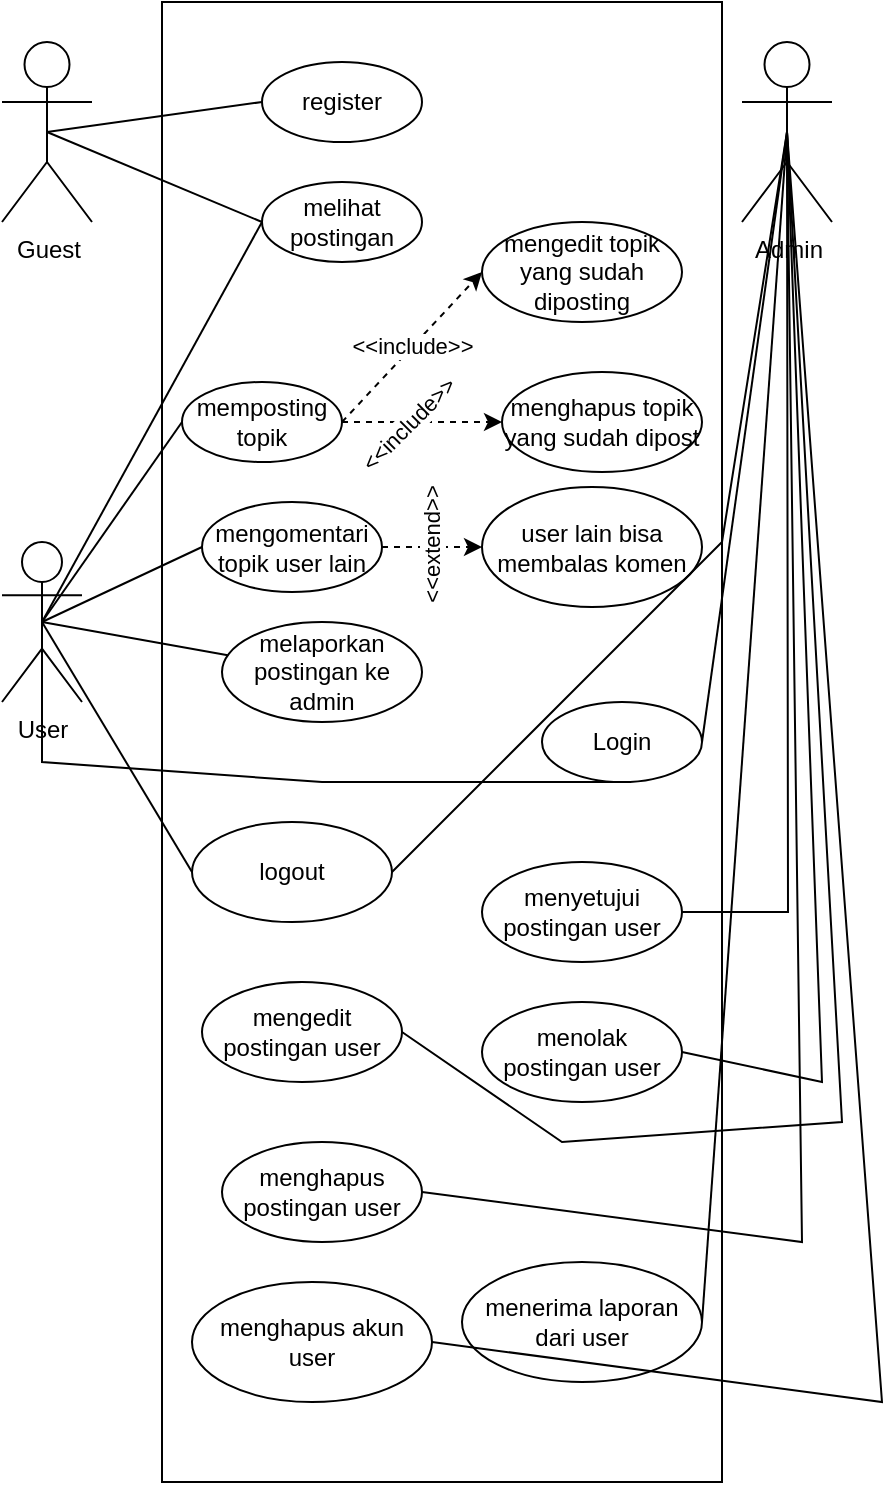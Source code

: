 <mxfile version="24.8.2">
  <diagram name="Page-1" id="6F2WhUSDlNfzBR0nmPo2">
    <mxGraphModel dx="993" dy="674" grid="1" gridSize="10" guides="1" tooltips="1" connect="1" arrows="1" fold="1" page="1" pageScale="1" pageWidth="850" pageHeight="1100" math="0" shadow="0">
      <root>
        <mxCell id="0" />
        <mxCell id="1" parent="0" />
        <mxCell id="Vrjz6l26XljX4hClCdZC-11" style="rounded=0;orthogonalLoop=1;jettySize=auto;html=1;exitX=0.5;exitY=0.5;exitDx=0;exitDy=0;exitPerimeter=0;entryX=0;entryY=0.5;entryDx=0;entryDy=0;endArrow=none;endFill=0;" edge="1" parent="1" source="Vrjz6l26XljX4hClCdZC-1" target="Vrjz6l26XljX4hClCdZC-10">
          <mxGeometry relative="1" as="geometry" />
        </mxCell>
        <mxCell id="Vrjz6l26XljX4hClCdZC-13" style="rounded=0;orthogonalLoop=1;jettySize=auto;html=1;exitX=0.5;exitY=0.5;exitDx=0;exitDy=0;exitPerimeter=0;entryX=0;entryY=0.5;entryDx=0;entryDy=0;endArrow=none;endFill=0;" edge="1" parent="1" source="Vrjz6l26XljX4hClCdZC-1" target="Vrjz6l26XljX4hClCdZC-12">
          <mxGeometry relative="1" as="geometry" />
        </mxCell>
        <mxCell id="Vrjz6l26XljX4hClCdZC-1" value="Guest" style="shape=umlActor;verticalLabelPosition=bottom;verticalAlign=top;html=1;outlineConnect=0;" vertex="1" parent="1">
          <mxGeometry x="160" y="240" width="45" height="90" as="geometry" />
        </mxCell>
        <mxCell id="Vrjz6l26XljX4hClCdZC-8" style="rounded=0;orthogonalLoop=1;jettySize=auto;html=1;exitX=0.5;exitY=0.5;exitDx=0;exitDy=0;exitPerimeter=0;entryX=0.5;entryY=1;entryDx=0;entryDy=0;endArrow=none;endFill=0;" edge="1" parent="1" source="Vrjz6l26XljX4hClCdZC-2" target="Vrjz6l26XljX4hClCdZC-7">
          <mxGeometry relative="1" as="geometry">
            <Array as="points">
              <mxPoint x="180" y="600" />
              <mxPoint x="320" y="610" />
            </Array>
          </mxGeometry>
        </mxCell>
        <mxCell id="Vrjz6l26XljX4hClCdZC-16" style="rounded=0;orthogonalLoop=1;jettySize=auto;html=1;exitX=0.5;exitY=0.5;exitDx=0;exitDy=0;exitPerimeter=0;entryX=0;entryY=0.5;entryDx=0;entryDy=0;endArrow=none;endFill=0;" edge="1" parent="1" source="Vrjz6l26XljX4hClCdZC-2" target="Vrjz6l26XljX4hClCdZC-12">
          <mxGeometry relative="1" as="geometry" />
        </mxCell>
        <mxCell id="Vrjz6l26XljX4hClCdZC-25" style="rounded=0;orthogonalLoop=1;jettySize=auto;html=1;exitX=0.5;exitY=0.5;exitDx=0;exitDy=0;exitPerimeter=0;entryX=0;entryY=0.5;entryDx=0;entryDy=0;endArrow=none;endFill=0;" edge="1" parent="1" source="Vrjz6l26XljX4hClCdZC-2" target="Vrjz6l26XljX4hClCdZC-24">
          <mxGeometry relative="1" as="geometry" />
        </mxCell>
        <mxCell id="Vrjz6l26XljX4hClCdZC-30" style="rounded=0;orthogonalLoop=1;jettySize=auto;html=1;exitX=0.5;exitY=0.5;exitDx=0;exitDy=0;exitPerimeter=0;endArrow=none;endFill=0;" edge="1" parent="1" source="Vrjz6l26XljX4hClCdZC-2" target="Vrjz6l26XljX4hClCdZC-29">
          <mxGeometry relative="1" as="geometry" />
        </mxCell>
        <mxCell id="Vrjz6l26XljX4hClCdZC-32" style="rounded=0;orthogonalLoop=1;jettySize=auto;html=1;exitX=0.5;exitY=0.5;exitDx=0;exitDy=0;exitPerimeter=0;entryX=0;entryY=0.5;entryDx=0;entryDy=0;endArrow=none;endFill=0;" edge="1" parent="1" source="Vrjz6l26XljX4hClCdZC-2" target="Vrjz6l26XljX4hClCdZC-31">
          <mxGeometry relative="1" as="geometry" />
        </mxCell>
        <mxCell id="Vrjz6l26XljX4hClCdZC-2" value="User&lt;div&gt;&lt;br&gt;&lt;/div&gt;" style="shape=umlActor;verticalLabelPosition=bottom;verticalAlign=top;html=1;outlineConnect=0;" vertex="1" parent="1">
          <mxGeometry x="160" y="490" width="40" height="80" as="geometry" />
        </mxCell>
        <mxCell id="Vrjz6l26XljX4hClCdZC-9" style="rounded=0;orthogonalLoop=1;jettySize=auto;html=1;exitX=0.5;exitY=0.5;exitDx=0;exitDy=0;exitPerimeter=0;entryX=1;entryY=0.5;entryDx=0;entryDy=0;endArrow=none;endFill=0;" edge="1" parent="1" source="Vrjz6l26XljX4hClCdZC-4" target="Vrjz6l26XljX4hClCdZC-7">
          <mxGeometry relative="1" as="geometry" />
        </mxCell>
        <mxCell id="Vrjz6l26XljX4hClCdZC-37" style="rounded=0;orthogonalLoop=1;jettySize=auto;html=1;exitX=0.5;exitY=0.5;exitDx=0;exitDy=0;exitPerimeter=0;entryX=1;entryY=0.5;entryDx=0;entryDy=0;endArrow=none;endFill=0;" edge="1" parent="1" source="Vrjz6l26XljX4hClCdZC-4" target="Vrjz6l26XljX4hClCdZC-33">
          <mxGeometry relative="1" as="geometry">
            <Array as="points">
              <mxPoint x="553" y="675" />
            </Array>
          </mxGeometry>
        </mxCell>
        <mxCell id="Vrjz6l26XljX4hClCdZC-38" style="rounded=0;orthogonalLoop=1;jettySize=auto;html=1;exitX=0.5;exitY=0.5;exitDx=0;exitDy=0;exitPerimeter=0;entryX=1;entryY=0.5;entryDx=0;entryDy=0;endArrow=none;endFill=0;" edge="1" parent="1" source="Vrjz6l26XljX4hClCdZC-4" target="Vrjz6l26XljX4hClCdZC-34">
          <mxGeometry relative="1" as="geometry">
            <Array as="points">
              <mxPoint x="570" y="760" />
            </Array>
          </mxGeometry>
        </mxCell>
        <mxCell id="Vrjz6l26XljX4hClCdZC-39" style="rounded=0;orthogonalLoop=1;jettySize=auto;html=1;exitX=0.5;exitY=0.5;exitDx=0;exitDy=0;exitPerimeter=0;entryX=1;entryY=0.5;entryDx=0;entryDy=0;endArrow=none;endFill=0;" edge="1" parent="1" source="Vrjz6l26XljX4hClCdZC-4" target="Vrjz6l26XljX4hClCdZC-35">
          <mxGeometry relative="1" as="geometry">
            <Array as="points">
              <mxPoint x="580" y="780" />
              <mxPoint x="440" y="790" />
            </Array>
          </mxGeometry>
        </mxCell>
        <mxCell id="Vrjz6l26XljX4hClCdZC-40" style="rounded=0;orthogonalLoop=1;jettySize=auto;html=1;exitX=0.5;exitY=0.5;exitDx=0;exitDy=0;exitPerimeter=0;entryX=1;entryY=0.5;entryDx=0;entryDy=0;endArrow=none;endFill=0;" edge="1" parent="1" source="Vrjz6l26XljX4hClCdZC-4" target="Vrjz6l26XljX4hClCdZC-36">
          <mxGeometry relative="1" as="geometry">
            <Array as="points">
              <mxPoint x="560" y="840" />
            </Array>
          </mxGeometry>
        </mxCell>
        <mxCell id="Vrjz6l26XljX4hClCdZC-43" style="rounded=0;orthogonalLoop=1;jettySize=auto;html=1;exitX=0.5;exitY=0.5;exitDx=0;exitDy=0;exitPerimeter=0;entryX=1;entryY=0.5;entryDx=0;entryDy=0;endArrow=none;endFill=0;" edge="1" parent="1" source="Vrjz6l26XljX4hClCdZC-4" target="Vrjz6l26XljX4hClCdZC-41">
          <mxGeometry relative="1" as="geometry" />
        </mxCell>
        <mxCell id="Vrjz6l26XljX4hClCdZC-46" style="rounded=0;orthogonalLoop=1;jettySize=auto;html=1;exitX=0.5;exitY=0.5;exitDx=0;exitDy=0;exitPerimeter=0;entryX=1;entryY=0.5;entryDx=0;entryDy=0;endArrow=none;endFill=0;" edge="1" parent="1" source="Vrjz6l26XljX4hClCdZC-4" target="Vrjz6l26XljX4hClCdZC-42">
          <mxGeometry relative="1" as="geometry">
            <Array as="points">
              <mxPoint x="600" y="920" />
            </Array>
          </mxGeometry>
        </mxCell>
        <mxCell id="Vrjz6l26XljX4hClCdZC-47" style="rounded=0;orthogonalLoop=1;jettySize=auto;html=1;exitX=0.5;exitY=0.5;exitDx=0;exitDy=0;exitPerimeter=0;entryX=1;entryY=0.5;entryDx=0;entryDy=0;endArrow=none;endFill=0;" edge="1" parent="1" source="Vrjz6l26XljX4hClCdZC-4" target="Vrjz6l26XljX4hClCdZC-31">
          <mxGeometry relative="1" as="geometry">
            <Array as="points">
              <mxPoint x="520" y="490" />
              <mxPoint x="450" y="560" />
            </Array>
          </mxGeometry>
        </mxCell>
        <mxCell id="Vrjz6l26XljX4hClCdZC-4" value="Admin" style="shape=umlActor;verticalLabelPosition=bottom;verticalAlign=top;html=1;outlineConnect=0;" vertex="1" parent="1">
          <mxGeometry x="530" y="240" width="45" height="90" as="geometry" />
        </mxCell>
        <mxCell id="Vrjz6l26XljX4hClCdZC-6" value="" style="rounded=0;whiteSpace=wrap;html=1;fillColor=none;" vertex="1" parent="1">
          <mxGeometry x="240" y="220" width="280" height="740" as="geometry" />
        </mxCell>
        <mxCell id="Vrjz6l26XljX4hClCdZC-7" value="Login" style="shape=ellipse;html=1;dashed=0;whiteSpace=wrap;perimeter=ellipsePerimeter;fillColor=none;" vertex="1" parent="1">
          <mxGeometry x="430" y="570" width="80" height="40" as="geometry" />
        </mxCell>
        <mxCell id="Vrjz6l26XljX4hClCdZC-10" value="register" style="shape=ellipse;html=1;dashed=0;whiteSpace=wrap;perimeter=ellipsePerimeter;fillColor=none;" vertex="1" parent="1">
          <mxGeometry x="290" y="250" width="80" height="40" as="geometry" />
        </mxCell>
        <mxCell id="Vrjz6l26XljX4hClCdZC-12" value="melihat&lt;div&gt;postingan&lt;/div&gt;" style="shape=ellipse;html=1;dashed=0;whiteSpace=wrap;perimeter=ellipsePerimeter;fillColor=none;" vertex="1" parent="1">
          <mxGeometry x="290" y="310" width="80" height="40" as="geometry" />
        </mxCell>
        <mxCell id="Vrjz6l26XljX4hClCdZC-19" style="rounded=0;orthogonalLoop=1;jettySize=auto;html=1;exitX=1;exitY=0.5;exitDx=0;exitDy=0;entryX=0;entryY=0.5;entryDx=0;entryDy=0;dashed=1;" edge="1" parent="1" source="Vrjz6l26XljX4hClCdZC-14" target="Vrjz6l26XljX4hClCdZC-17">
          <mxGeometry relative="1" as="geometry" />
        </mxCell>
        <mxCell id="Vrjz6l26XljX4hClCdZC-20" value="&amp;lt;&amp;lt;include&amp;gt;&amp;gt;" style="edgeLabel;html=1;align=center;verticalAlign=middle;resizable=0;points=[];rotation=-45;" vertex="1" connectable="0" parent="Vrjz6l26XljX4hClCdZC-19">
          <mxGeometry x="-0.178" y="-1" relative="1" as="geometry">
            <mxPoint as="offset" />
          </mxGeometry>
        </mxCell>
        <mxCell id="Vrjz6l26XljX4hClCdZC-22" style="rounded=0;orthogonalLoop=1;jettySize=auto;html=1;exitX=1;exitY=0.5;exitDx=0;exitDy=0;entryX=0;entryY=0.5;entryDx=0;entryDy=0;dashed=1;" edge="1" parent="1" source="Vrjz6l26XljX4hClCdZC-14" target="Vrjz6l26XljX4hClCdZC-21">
          <mxGeometry relative="1" as="geometry" />
        </mxCell>
        <mxCell id="Vrjz6l26XljX4hClCdZC-23" value="&amp;lt;&amp;lt;include&amp;gt;&amp;gt;" style="edgeLabel;html=1;align=center;verticalAlign=middle;resizable=0;points=[];" vertex="1" connectable="0" parent="Vrjz6l26XljX4hClCdZC-22">
          <mxGeometry x="0.024" relative="1" as="geometry">
            <mxPoint x="-1" as="offset" />
          </mxGeometry>
        </mxCell>
        <mxCell id="Vrjz6l26XljX4hClCdZC-14" value="memposting&lt;div&gt;topik&lt;/div&gt;" style="shape=ellipse;html=1;dashed=0;whiteSpace=wrap;perimeter=ellipsePerimeter;fillColor=none;" vertex="1" parent="1">
          <mxGeometry x="250" y="410" width="80" height="40" as="geometry" />
        </mxCell>
        <mxCell id="Vrjz6l26XljX4hClCdZC-15" style="rounded=0;orthogonalLoop=1;jettySize=auto;html=1;exitX=0.5;exitY=0.5;exitDx=0;exitDy=0;exitPerimeter=0;entryX=0;entryY=0.5;entryDx=0;entryDy=0;endArrow=none;endFill=0;" edge="1" parent="1" source="Vrjz6l26XljX4hClCdZC-2" target="Vrjz6l26XljX4hClCdZC-14">
          <mxGeometry relative="1" as="geometry" />
        </mxCell>
        <mxCell id="Vrjz6l26XljX4hClCdZC-17" value="menghapus topik yang sudah dipost" style="shape=ellipse;html=1;dashed=0;whiteSpace=wrap;perimeter=ellipsePerimeter;fillColor=none;" vertex="1" parent="1">
          <mxGeometry x="410" y="405" width="100" height="50" as="geometry" />
        </mxCell>
        <mxCell id="Vrjz6l26XljX4hClCdZC-21" value="mengedit topik&lt;div&gt;yang sudah diposting&lt;/div&gt;" style="shape=ellipse;html=1;dashed=0;whiteSpace=wrap;perimeter=ellipsePerimeter;fillColor=none;" vertex="1" parent="1">
          <mxGeometry x="400" y="330" width="100" height="50" as="geometry" />
        </mxCell>
        <mxCell id="Vrjz6l26XljX4hClCdZC-27" style="edgeStyle=orthogonalEdgeStyle;rounded=0;orthogonalLoop=1;jettySize=auto;html=1;exitX=1;exitY=0.5;exitDx=0;exitDy=0;entryX=0;entryY=0.5;entryDx=0;entryDy=0;dashed=1;" edge="1" parent="1" source="Vrjz6l26XljX4hClCdZC-24" target="Vrjz6l26XljX4hClCdZC-26">
          <mxGeometry relative="1" as="geometry" />
        </mxCell>
        <mxCell id="Vrjz6l26XljX4hClCdZC-28" value="&amp;lt;&amp;lt;extend&amp;gt;&amp;gt;" style="edgeLabel;html=1;align=center;verticalAlign=middle;resizable=0;points=[];rotation=-90;" vertex="1" connectable="0" parent="Vrjz6l26XljX4hClCdZC-27">
          <mxGeometry x="-0.003" y="1" relative="1" as="geometry">
            <mxPoint as="offset" />
          </mxGeometry>
        </mxCell>
        <mxCell id="Vrjz6l26XljX4hClCdZC-24" value="mengomentari&lt;div&gt;topik user lain&lt;/div&gt;" style="shape=ellipse;html=1;dashed=0;whiteSpace=wrap;perimeter=ellipsePerimeter;fillColor=none;" vertex="1" parent="1">
          <mxGeometry x="260" y="470" width="90" height="45" as="geometry" />
        </mxCell>
        <mxCell id="Vrjz6l26XljX4hClCdZC-26" value="user lain bisa membalas komen" style="shape=ellipse;html=1;dashed=0;whiteSpace=wrap;perimeter=ellipsePerimeter;fillColor=none;" vertex="1" parent="1">
          <mxGeometry x="400" y="462.5" width="110" height="60" as="geometry" />
        </mxCell>
        <mxCell id="Vrjz6l26XljX4hClCdZC-29" value="melaporkan&lt;div&gt;postingan ke&lt;/div&gt;&lt;div&gt;admin&lt;/div&gt;" style="shape=ellipse;html=1;dashed=0;whiteSpace=wrap;perimeter=ellipsePerimeter;fillColor=none;" vertex="1" parent="1">
          <mxGeometry x="270" y="530" width="100" height="50" as="geometry" />
        </mxCell>
        <mxCell id="Vrjz6l26XljX4hClCdZC-31" value="logout" style="shape=ellipse;html=1;dashed=0;whiteSpace=wrap;perimeter=ellipsePerimeter;fillColor=none;" vertex="1" parent="1">
          <mxGeometry x="255" y="630" width="100" height="50" as="geometry" />
        </mxCell>
        <mxCell id="Vrjz6l26XljX4hClCdZC-33" value="menyetujui postingan user" style="shape=ellipse;html=1;dashed=0;whiteSpace=wrap;perimeter=ellipsePerimeter;fillColor=none;" vertex="1" parent="1">
          <mxGeometry x="400" y="650" width="100" height="50" as="geometry" />
        </mxCell>
        <mxCell id="Vrjz6l26XljX4hClCdZC-34" value="menolak postingan user" style="shape=ellipse;html=1;dashed=0;whiteSpace=wrap;perimeter=ellipsePerimeter;fillColor=none;" vertex="1" parent="1">
          <mxGeometry x="400" y="720" width="100" height="50" as="geometry" />
        </mxCell>
        <mxCell id="Vrjz6l26XljX4hClCdZC-35" value="mengedit postingan user" style="shape=ellipse;html=1;dashed=0;whiteSpace=wrap;perimeter=ellipsePerimeter;fillColor=none;" vertex="1" parent="1">
          <mxGeometry x="260" y="710" width="100" height="50" as="geometry" />
        </mxCell>
        <mxCell id="Vrjz6l26XljX4hClCdZC-36" value="menghapus&lt;div&gt;postingan user&lt;/div&gt;" style="shape=ellipse;html=1;dashed=0;whiteSpace=wrap;perimeter=ellipsePerimeter;fillColor=none;" vertex="1" parent="1">
          <mxGeometry x="270" y="790" width="100" height="50" as="geometry" />
        </mxCell>
        <mxCell id="Vrjz6l26XljX4hClCdZC-41" value="menerima laporan dari user" style="shape=ellipse;html=1;dashed=0;whiteSpace=wrap;perimeter=ellipsePerimeter;fillColor=none;" vertex="1" parent="1">
          <mxGeometry x="390" y="850" width="120" height="60" as="geometry" />
        </mxCell>
        <mxCell id="Vrjz6l26XljX4hClCdZC-42" value="menghapus akun user" style="shape=ellipse;html=1;dashed=0;whiteSpace=wrap;perimeter=ellipsePerimeter;fillColor=none;" vertex="1" parent="1">
          <mxGeometry x="255" y="860" width="120" height="60" as="geometry" />
        </mxCell>
      </root>
    </mxGraphModel>
  </diagram>
</mxfile>
